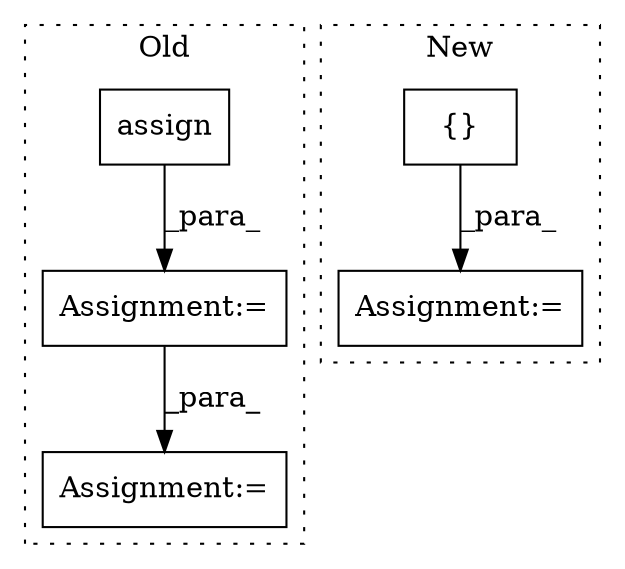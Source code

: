 digraph G {
subgraph cluster0 {
1 [label="assign" a="32" s="1936,1960" l="7,1" shape="box"];
4 [label="Assignment:=" a="7" s="2189" l="1" shape="box"];
5 [label="Assignment:=" a="7" s="1929" l="1" shape="box"];
label = "Old";
style="dotted";
}
subgraph cluster1 {
2 [label="{}" a="4" s="1756" l="2" shape="box"];
3 [label="Assignment:=" a="7" s="1746" l="1" shape="box"];
label = "New";
style="dotted";
}
1 -> 5 [label="_para_"];
2 -> 3 [label="_para_"];
5 -> 4 [label="_para_"];
}
